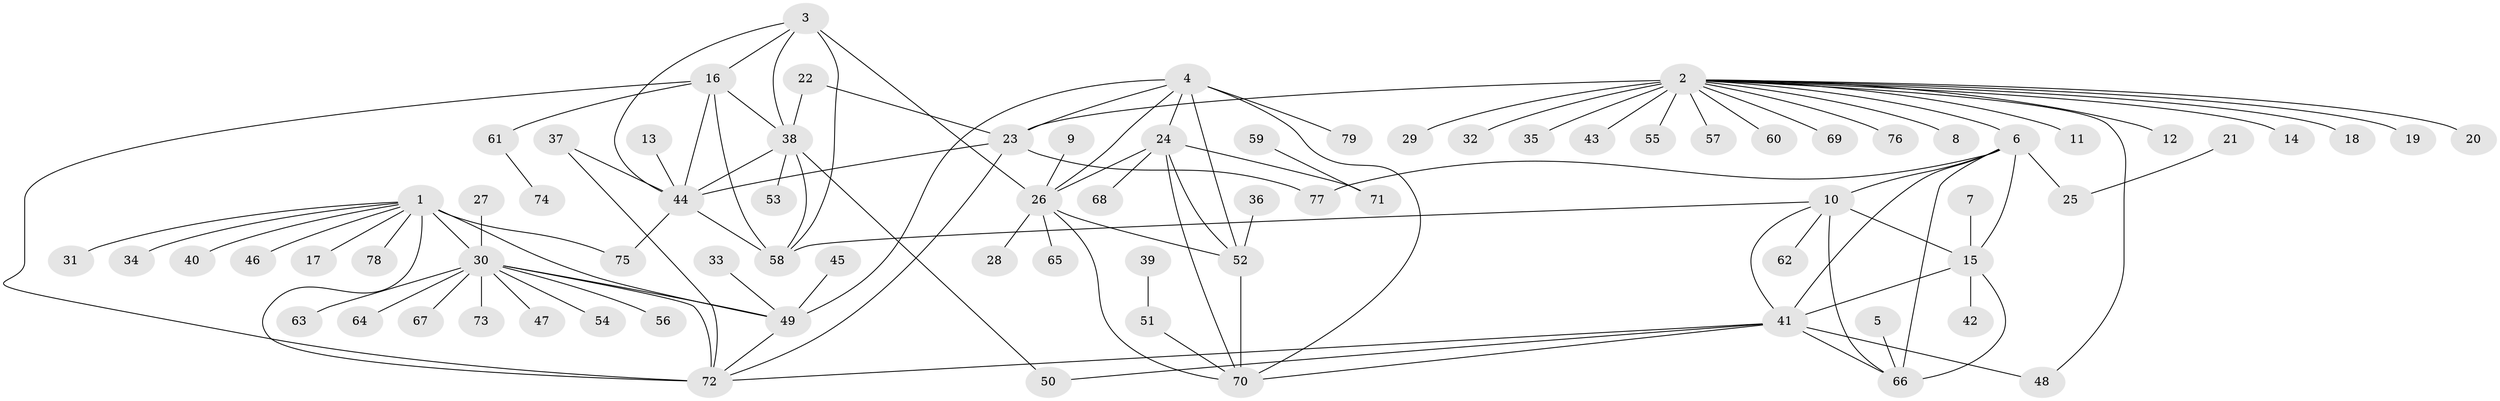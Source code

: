 // original degree distribution, {11: 0.03076923076923077, 10: 0.038461538461538464, 7: 0.038461538461538464, 9: 0.038461538461538464, 8: 0.05384615384615385, 6: 0.023076923076923078, 5: 0.007692307692307693, 2: 0.12307692307692308, 1: 0.6, 3: 0.038461538461538464, 4: 0.007692307692307693}
// Generated by graph-tools (version 1.1) at 2025/37/03/04/25 23:37:31]
// undirected, 79 vertices, 111 edges
graph export_dot {
  node [color=gray90,style=filled];
  1;
  2;
  3;
  4;
  5;
  6;
  7;
  8;
  9;
  10;
  11;
  12;
  13;
  14;
  15;
  16;
  17;
  18;
  19;
  20;
  21;
  22;
  23;
  24;
  25;
  26;
  27;
  28;
  29;
  30;
  31;
  32;
  33;
  34;
  35;
  36;
  37;
  38;
  39;
  40;
  41;
  42;
  43;
  44;
  45;
  46;
  47;
  48;
  49;
  50;
  51;
  52;
  53;
  54;
  55;
  56;
  57;
  58;
  59;
  60;
  61;
  62;
  63;
  64;
  65;
  66;
  67;
  68;
  69;
  70;
  71;
  72;
  73;
  74;
  75;
  76;
  77;
  78;
  79;
  1 -- 17 [weight=1.0];
  1 -- 30 [weight=4.0];
  1 -- 31 [weight=1.0];
  1 -- 34 [weight=1.0];
  1 -- 40 [weight=1.0];
  1 -- 46 [weight=1.0];
  1 -- 49 [weight=2.0];
  1 -- 72 [weight=2.0];
  1 -- 75 [weight=1.0];
  1 -- 78 [weight=1.0];
  2 -- 6 [weight=1.0];
  2 -- 8 [weight=1.0];
  2 -- 11 [weight=1.0];
  2 -- 12 [weight=1.0];
  2 -- 14 [weight=1.0];
  2 -- 18 [weight=1.0];
  2 -- 19 [weight=1.0];
  2 -- 20 [weight=1.0];
  2 -- 23 [weight=8.0];
  2 -- 29 [weight=1.0];
  2 -- 32 [weight=1.0];
  2 -- 35 [weight=1.0];
  2 -- 43 [weight=1.0];
  2 -- 48 [weight=1.0];
  2 -- 55 [weight=1.0];
  2 -- 57 [weight=1.0];
  2 -- 60 [weight=1.0];
  2 -- 69 [weight=1.0];
  2 -- 76 [weight=1.0];
  3 -- 16 [weight=1.0];
  3 -- 26 [weight=1.0];
  3 -- 38 [weight=1.0];
  3 -- 44 [weight=1.0];
  3 -- 58 [weight=2.0];
  4 -- 23 [weight=1.0];
  4 -- 24 [weight=1.0];
  4 -- 26 [weight=1.0];
  4 -- 49 [weight=1.0];
  4 -- 52 [weight=2.0];
  4 -- 70 [weight=1.0];
  4 -- 79 [weight=1.0];
  5 -- 66 [weight=1.0];
  6 -- 10 [weight=1.0];
  6 -- 15 [weight=2.0];
  6 -- 25 [weight=1.0];
  6 -- 41 [weight=1.0];
  6 -- 66 [weight=1.0];
  6 -- 77 [weight=1.0];
  7 -- 15 [weight=1.0];
  9 -- 26 [weight=1.0];
  10 -- 15 [weight=2.0];
  10 -- 41 [weight=1.0];
  10 -- 58 [weight=1.0];
  10 -- 62 [weight=1.0];
  10 -- 66 [weight=1.0];
  13 -- 44 [weight=1.0];
  15 -- 41 [weight=2.0];
  15 -- 42 [weight=1.0];
  15 -- 66 [weight=2.0];
  16 -- 38 [weight=1.0];
  16 -- 44 [weight=1.0];
  16 -- 58 [weight=2.0];
  16 -- 61 [weight=1.0];
  16 -- 72 [weight=1.0];
  21 -- 25 [weight=1.0];
  22 -- 23 [weight=1.0];
  22 -- 38 [weight=1.0];
  23 -- 44 [weight=1.0];
  23 -- 72 [weight=1.0];
  23 -- 77 [weight=1.0];
  24 -- 26 [weight=1.0];
  24 -- 52 [weight=2.0];
  24 -- 68 [weight=1.0];
  24 -- 70 [weight=1.0];
  24 -- 71 [weight=1.0];
  26 -- 28 [weight=1.0];
  26 -- 52 [weight=2.0];
  26 -- 65 [weight=1.0];
  26 -- 70 [weight=1.0];
  27 -- 30 [weight=1.0];
  30 -- 47 [weight=1.0];
  30 -- 49 [weight=2.0];
  30 -- 54 [weight=1.0];
  30 -- 56 [weight=1.0];
  30 -- 63 [weight=1.0];
  30 -- 64 [weight=1.0];
  30 -- 67 [weight=1.0];
  30 -- 72 [weight=2.0];
  30 -- 73 [weight=1.0];
  33 -- 49 [weight=1.0];
  36 -- 52 [weight=1.0];
  37 -- 44 [weight=1.0];
  37 -- 72 [weight=1.0];
  38 -- 44 [weight=1.0];
  38 -- 50 [weight=1.0];
  38 -- 53 [weight=1.0];
  38 -- 58 [weight=2.0];
  39 -- 51 [weight=1.0];
  41 -- 48 [weight=1.0];
  41 -- 50 [weight=1.0];
  41 -- 66 [weight=1.0];
  41 -- 70 [weight=1.0];
  41 -- 72 [weight=1.0];
  44 -- 58 [weight=2.0];
  44 -- 75 [weight=1.0];
  45 -- 49 [weight=1.0];
  49 -- 72 [weight=1.0];
  51 -- 70 [weight=1.0];
  52 -- 70 [weight=2.0];
  59 -- 71 [weight=1.0];
  61 -- 74 [weight=1.0];
}
